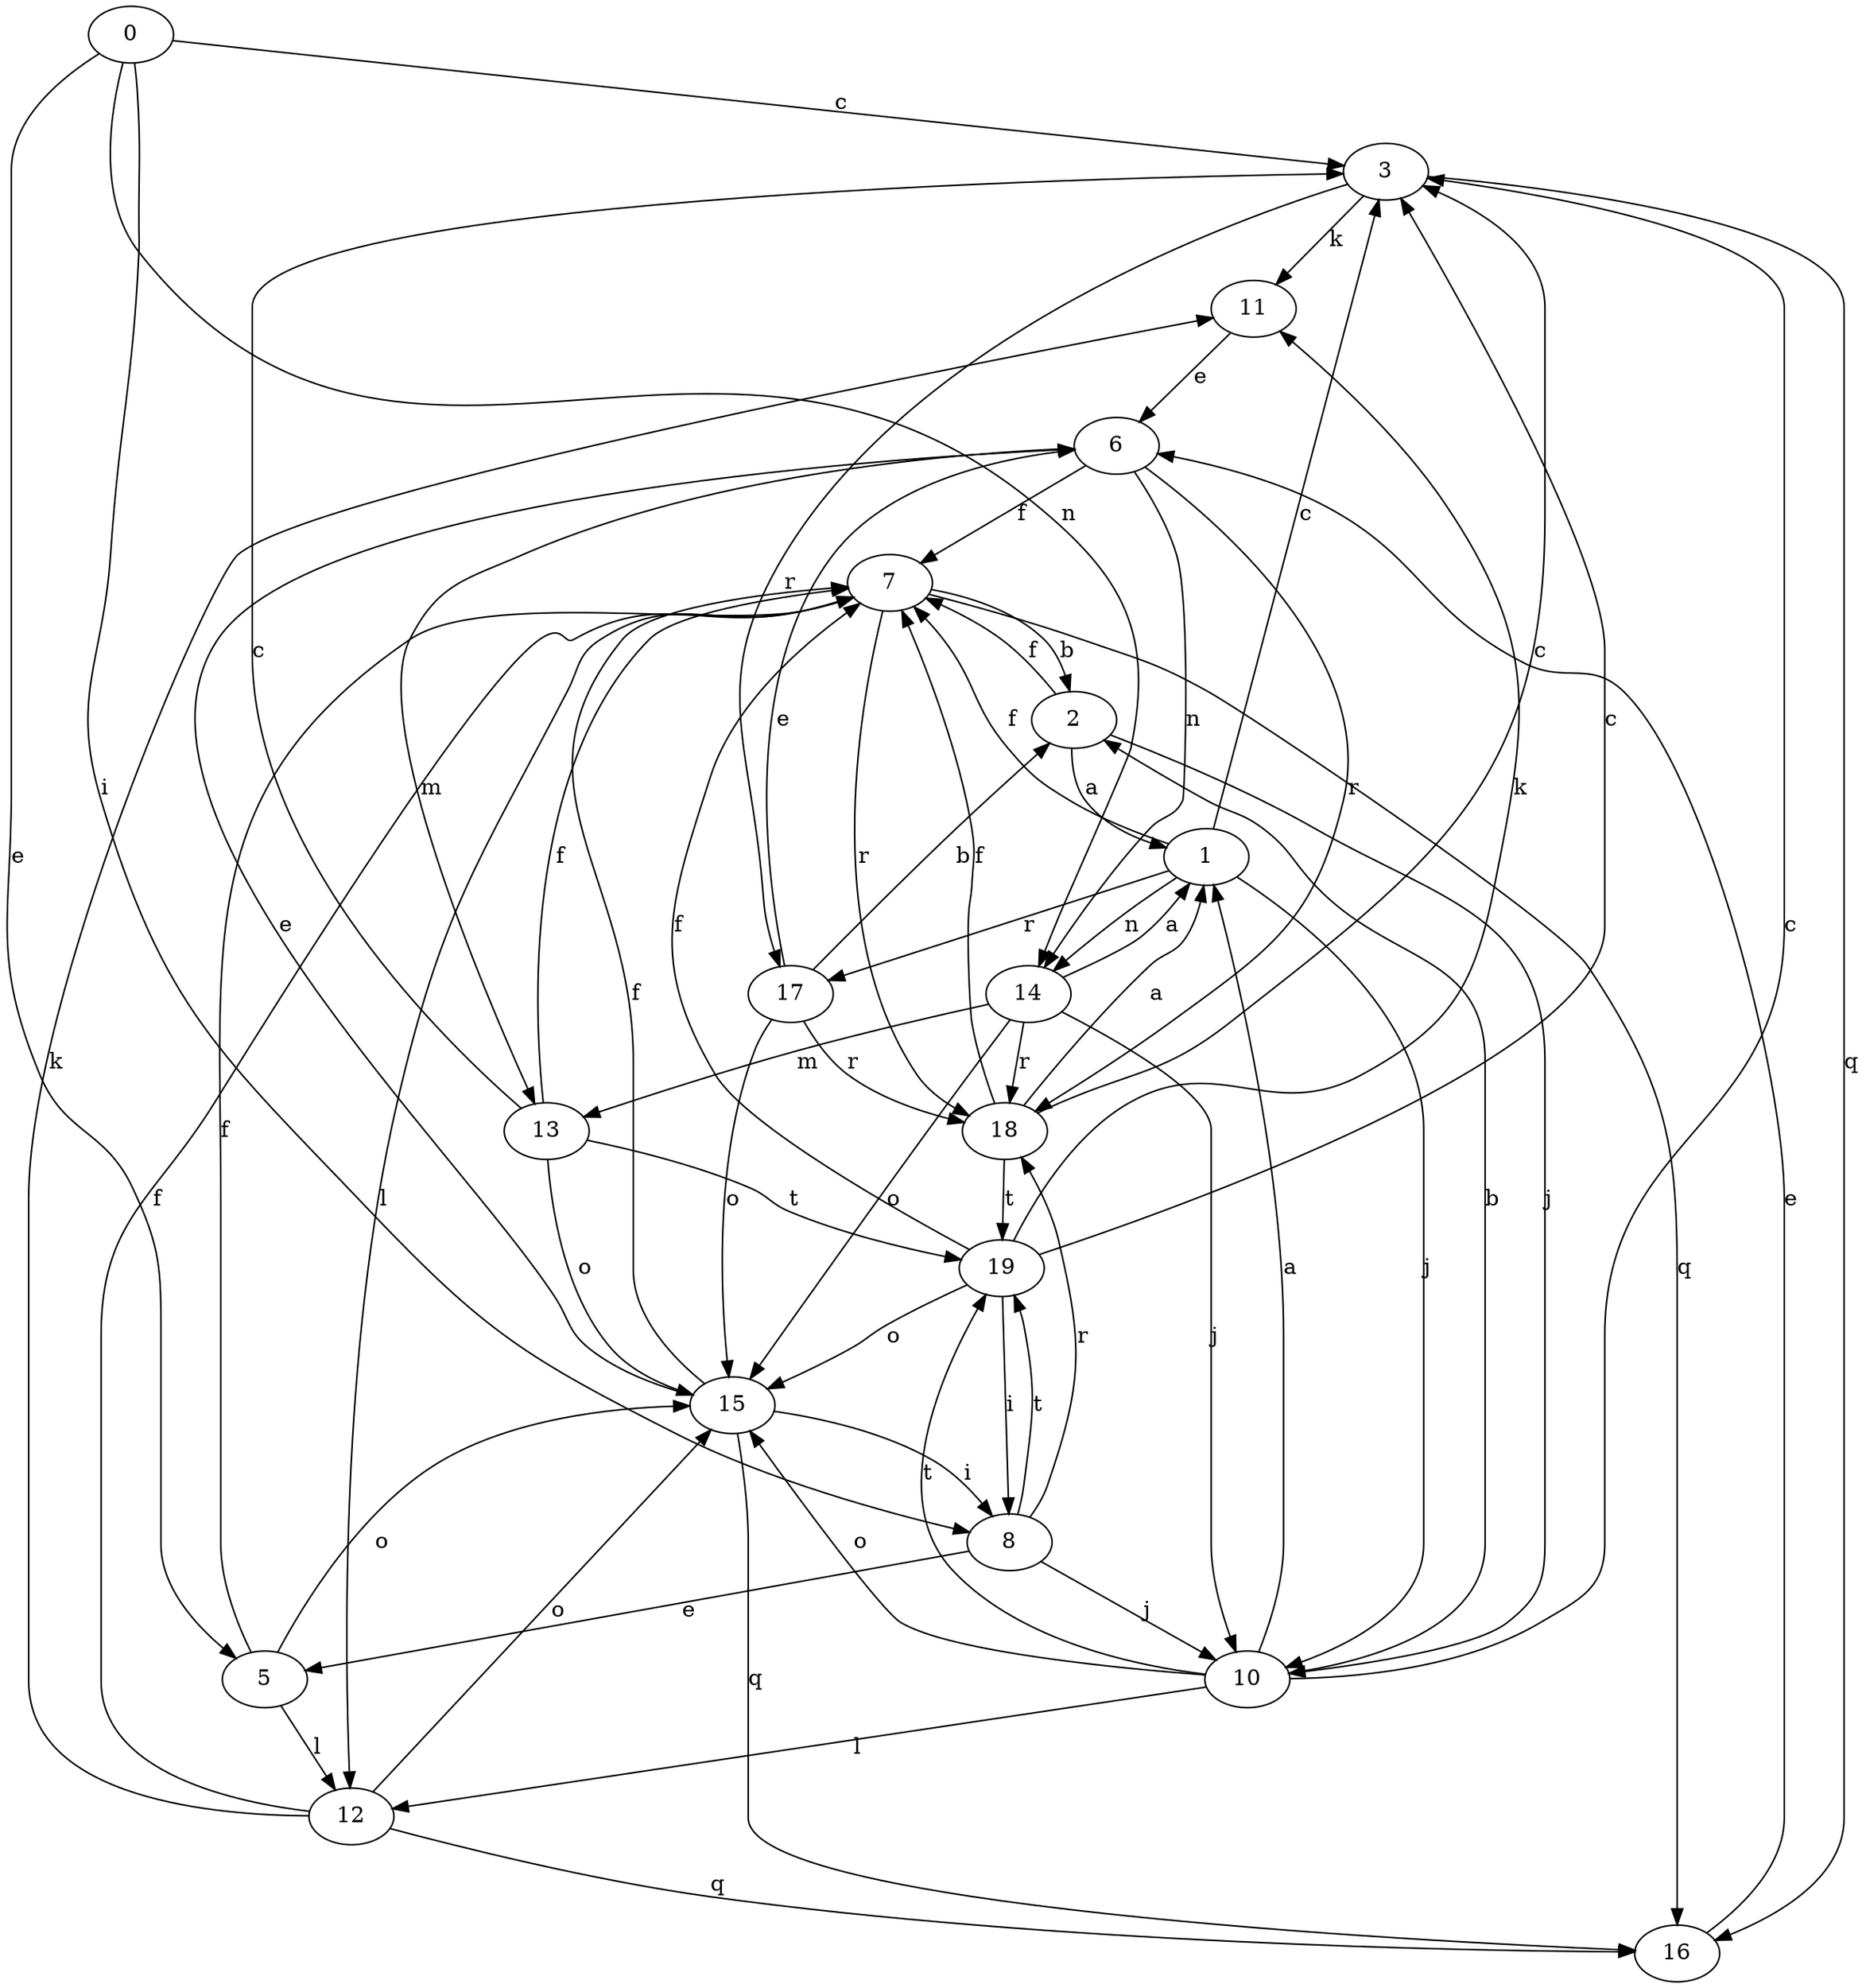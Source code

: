 strict digraph  {
0;
1;
2;
3;
5;
6;
7;
8;
10;
11;
12;
13;
14;
15;
16;
17;
18;
19;
0 -> 3  [label=c];
0 -> 5  [label=e];
0 -> 8  [label=i];
0 -> 14  [label=n];
1 -> 3  [label=c];
1 -> 7  [label=f];
1 -> 10  [label=j];
1 -> 14  [label=n];
1 -> 17  [label=r];
2 -> 1  [label=a];
2 -> 7  [label=f];
2 -> 10  [label=j];
3 -> 11  [label=k];
3 -> 16  [label=q];
3 -> 17  [label=r];
5 -> 7  [label=f];
5 -> 12  [label=l];
5 -> 15  [label=o];
6 -> 7  [label=f];
6 -> 13  [label=m];
6 -> 14  [label=n];
6 -> 18  [label=r];
7 -> 2  [label=b];
7 -> 12  [label=l];
7 -> 16  [label=q];
7 -> 18  [label=r];
8 -> 5  [label=e];
8 -> 10  [label=j];
8 -> 18  [label=r];
8 -> 19  [label=t];
10 -> 1  [label=a];
10 -> 2  [label=b];
10 -> 3  [label=c];
10 -> 12  [label=l];
10 -> 15  [label=o];
10 -> 19  [label=t];
11 -> 6  [label=e];
12 -> 7  [label=f];
12 -> 11  [label=k];
12 -> 15  [label=o];
12 -> 16  [label=q];
13 -> 3  [label=c];
13 -> 7  [label=f];
13 -> 15  [label=o];
13 -> 19  [label=t];
14 -> 1  [label=a];
14 -> 10  [label=j];
14 -> 13  [label=m];
14 -> 15  [label=o];
14 -> 18  [label=r];
15 -> 6  [label=e];
15 -> 7  [label=f];
15 -> 8  [label=i];
15 -> 16  [label=q];
16 -> 6  [label=e];
17 -> 2  [label=b];
17 -> 6  [label=e];
17 -> 15  [label=o];
17 -> 18  [label=r];
18 -> 1  [label=a];
18 -> 3  [label=c];
18 -> 7  [label=f];
18 -> 19  [label=t];
19 -> 3  [label=c];
19 -> 7  [label=f];
19 -> 8  [label=i];
19 -> 11  [label=k];
19 -> 15  [label=o];
}
